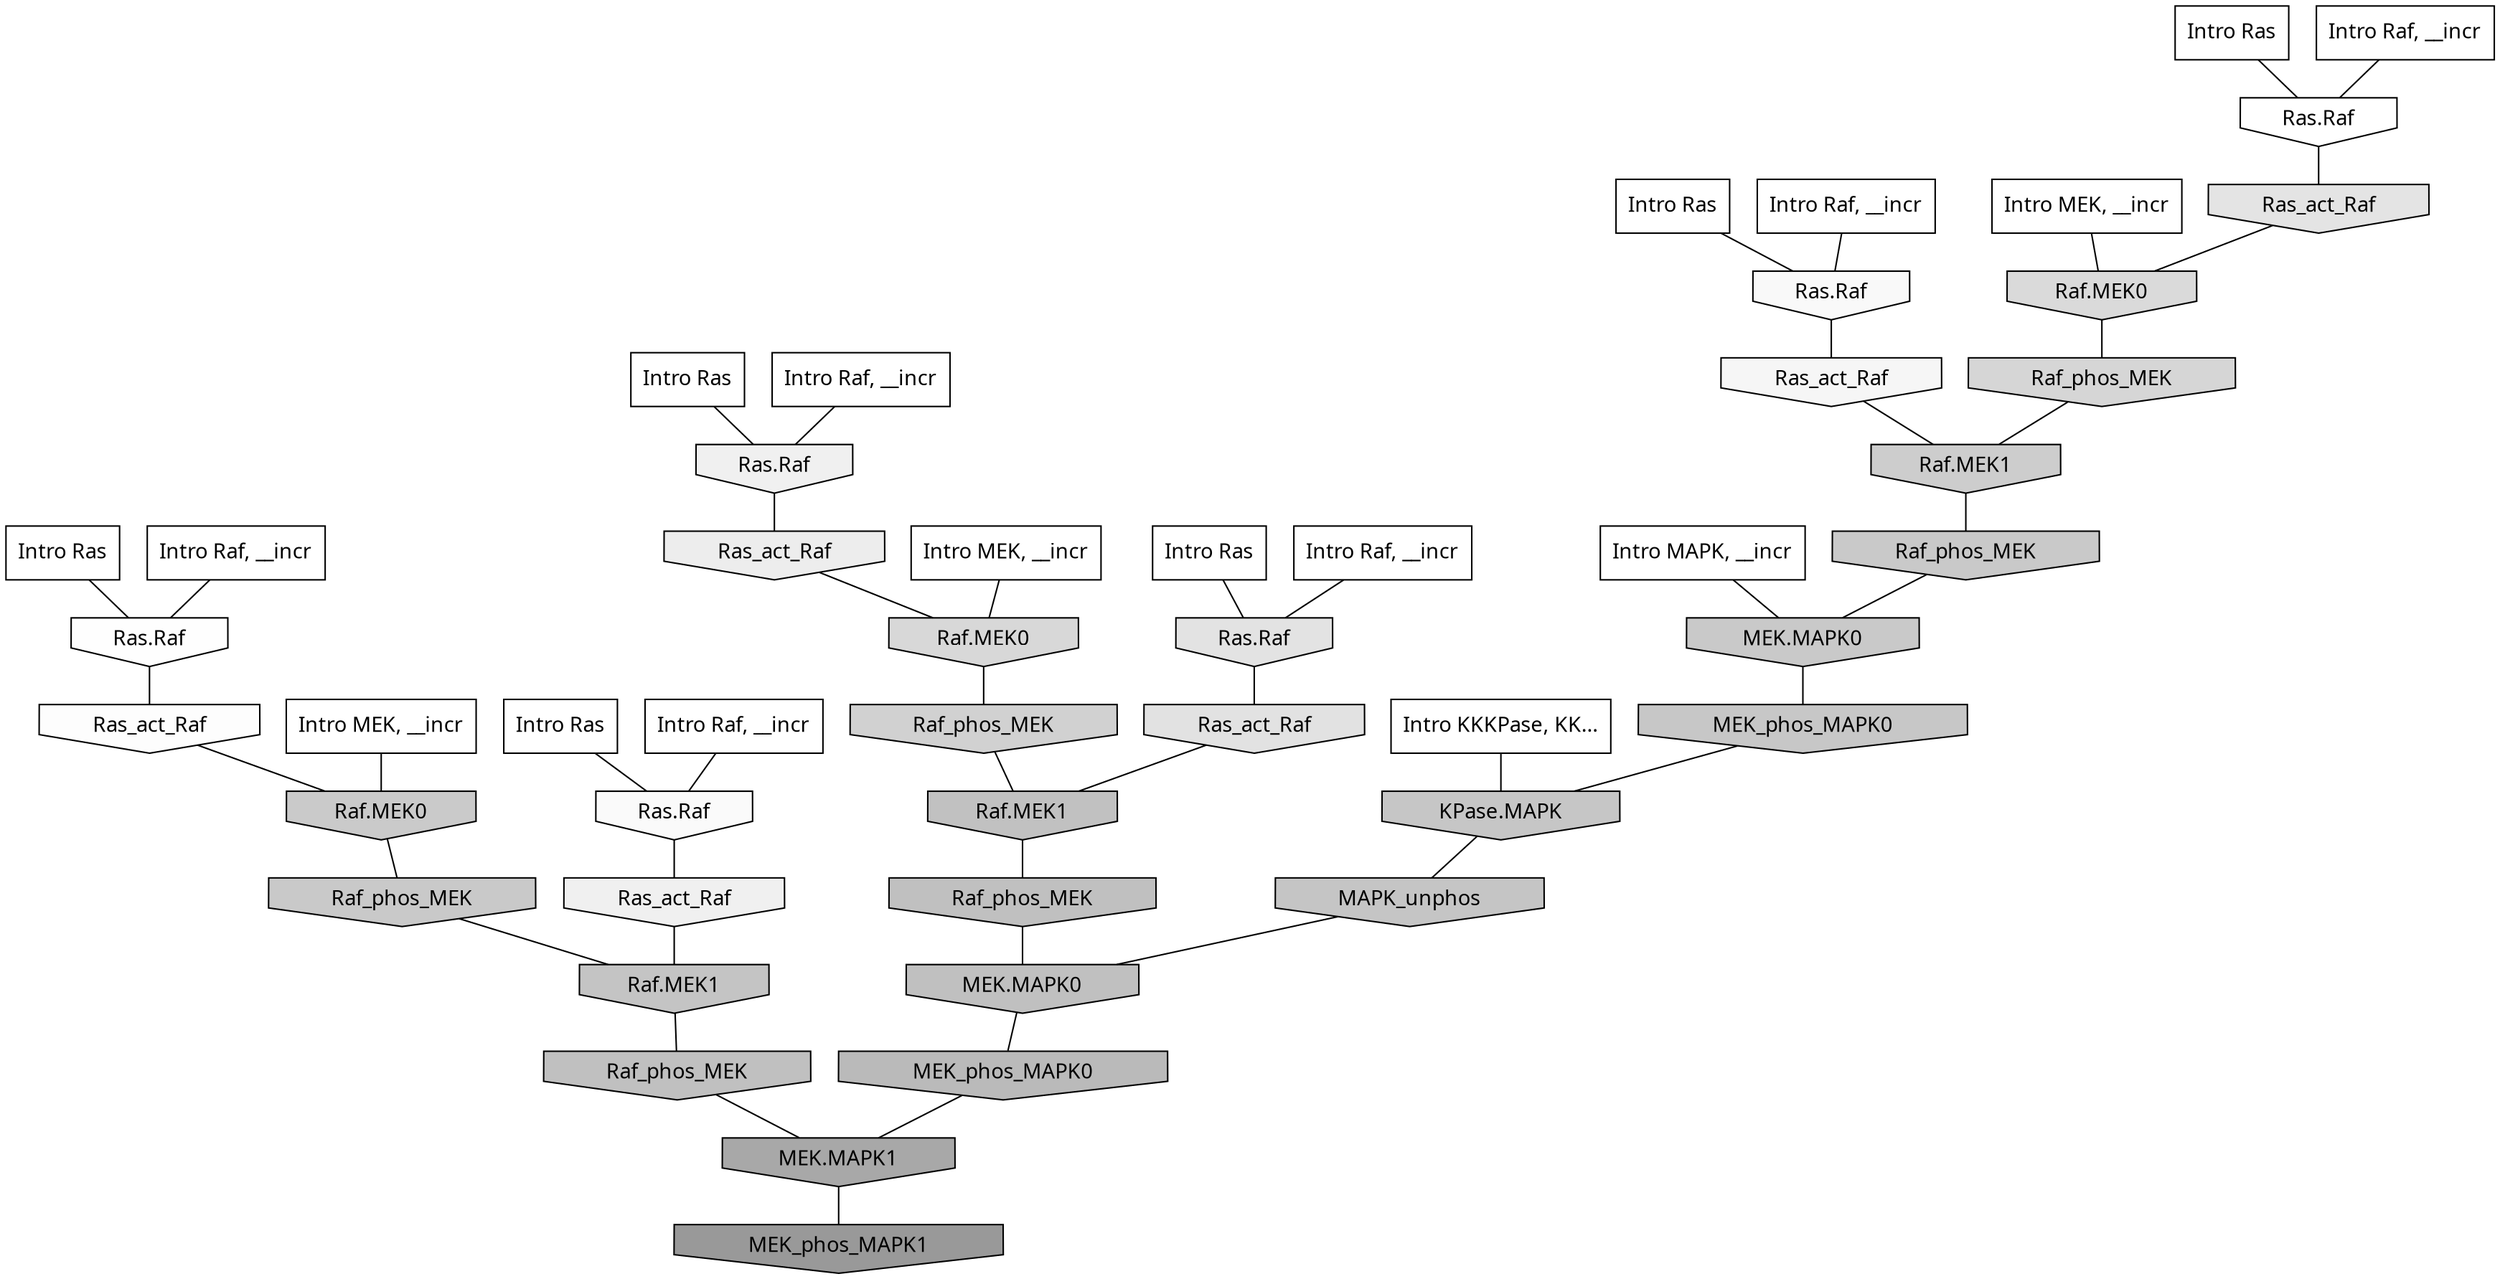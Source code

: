 digraph G{
  rankdir="TB";
  ranksep=0.30;
  node [fontname="CMU Serif"];
  edge [fontname="CMU Serif"];
  
  1 [label="Intro Ras", shape=rectangle, style=filled, fillcolor="0.000 0.000 1.000"]
  
  26 [label="Intro Ras", shape=rectangle, style=filled, fillcolor="0.000 0.000 1.000"]
  
  58 [label="Intro Ras", shape=rectangle, style=filled, fillcolor="0.000 0.000 1.000"]
  
  66 [label="Intro Ras", shape=rectangle, style=filled, fillcolor="0.000 0.000 1.000"]
  
  68 [label="Intro Ras", shape=rectangle, style=filled, fillcolor="0.000 0.000 1.000"]
  
  90 [label="Intro Ras", shape=rectangle, style=filled, fillcolor="0.000 0.000 1.000"]
  
  206 [label="Intro Raf, __incr", shape=rectangle, style=filled, fillcolor="0.000 0.000 1.000"]
  
  254 [label="Intro Raf, __incr", shape=rectangle, style=filled, fillcolor="0.000 0.000 1.000"]
  
  256 [label="Intro Raf, __incr", shape=rectangle, style=filled, fillcolor="0.000 0.000 1.000"]
  
  514 [label="Intro Raf, __incr", shape=rectangle, style=filled, fillcolor="0.000 0.000 1.000"]
  
  942 [label="Intro Raf, __incr", shape=rectangle, style=filled, fillcolor="0.000 0.000 1.000"]
  
  1075 [label="Intro Raf, __incr", shape=rectangle, style=filled, fillcolor="0.000 0.000 1.000"]
  
  1164 [label="Intro MEK, __incr", shape=rectangle, style=filled, fillcolor="0.000 0.000 1.000"]
  
  1563 [label="Intro MEK, __incr", shape=rectangle, style=filled, fillcolor="0.000 0.000 1.000"]
  
  2087 [label="Intro MEK, __incr", shape=rectangle, style=filled, fillcolor="0.000 0.000 1.000"]
  
  2678 [label="Intro MAPK, __incr", shape=rectangle, style=filled, fillcolor="0.000 0.000 1.000"]
  
  3109 [label="Intro KKKPase, KK...", shape=rectangle, style=filled, fillcolor="0.000 0.000 1.000"]
  
  3239 [label="Ras.Raf", shape=invhouse, style=filled, fillcolor="0.000 0.000 1.000"]
  
  3353 [label="Ras.Raf", shape=invhouse, style=filled, fillcolor="0.000 0.000 0.993"]
  
  3356 [label="Ras_act_Raf", shape=invhouse, style=filled, fillcolor="0.000 0.000 0.992"]
  
  3434 [label="Ras.Raf", shape=invhouse, style=filled, fillcolor="0.000 0.000 0.980"]
  
  3478 [label="Ras.Raf", shape=invhouse, style=filled, fillcolor="0.000 0.000 0.976"]
  
  3601 [label="Ras_act_Raf", shape=invhouse, style=filled, fillcolor="0.000 0.000 0.961"]
  
  3836 [label="Ras_act_Raf", shape=invhouse, style=filled, fillcolor="0.000 0.000 0.941"]
  
  3860 [label="Ras.Raf", shape=invhouse, style=filled, fillcolor="0.000 0.000 0.940"]
  
  4089 [label="Ras_act_Raf", shape=invhouse, style=filled, fillcolor="0.000 0.000 0.927"]
  
  4662 [label="Ras_act_Raf", shape=invhouse, style=filled, fillcolor="0.000 0.000 0.891"]
  
  4685 [label="Ras.Raf", shape=invhouse, style=filled, fillcolor="0.000 0.000 0.890"]
  
  4763 [label="Ras_act_Raf", shape=invhouse, style=filled, fillcolor="0.000 0.000 0.885"]
  
  5408 [label="Raf.MEK0", shape=invhouse, style=filled, fillcolor="0.000 0.000 0.852"]
  
  5486 [label="Raf.MEK0", shape=invhouse, style=filled, fillcolor="0.000 0.000 0.847"]
  
  5646 [label="Raf_phos_MEK", shape=invhouse, style=filled, fillcolor="0.000 0.000 0.838"]
  
  6053 [label="Raf_phos_MEK", shape=invhouse, style=filled, fillcolor="0.000 0.000 0.818"]
  
  6472 [label="Raf.MEK1", shape=invhouse, style=filled, fillcolor="0.000 0.000 0.801"]
  
  6717 [label="Raf.MEK0", shape=invhouse, style=filled, fillcolor="0.000 0.000 0.792"]
  
  6819 [label="Raf_phos_MEK", shape=invhouse, style=filled, fillcolor="0.000 0.000 0.789"]
  
  6822 [label="MEK.MAPK0", shape=invhouse, style=filled, fillcolor="0.000 0.000 0.789"]
  
  6835 [label="Raf_phos_MEK", shape=invhouse, style=filled, fillcolor="0.000 0.000 0.789"]
  
  7171 [label="MEK_phos_MAPK0", shape=invhouse, style=filled, fillcolor="0.000 0.000 0.778"]
  
  7255 [label="KPase.MAPK", shape=invhouse, style=filled, fillcolor="0.000 0.000 0.775"]
  
  7412 [label="MAPK_unphos", shape=invhouse, style=filled, fillcolor="0.000 0.000 0.771"]
  
  7504 [label="Raf.MEK1", shape=invhouse, style=filled, fillcolor="0.000 0.000 0.769"]
  
  7889 [label="Raf.MEK1", shape=invhouse, style=filled, fillcolor="0.000 0.000 0.757"]
  
  8041 [label="Raf_phos_MEK", shape=invhouse, style=filled, fillcolor="0.000 0.000 0.753"]
  
  8090 [label="Raf_phos_MEK", shape=invhouse, style=filled, fillcolor="0.000 0.000 0.752"]
  
  8092 [label="MEK.MAPK0", shape=invhouse, style=filled, fillcolor="0.000 0.000 0.752"]
  
  8944 [label="MEK_phos_MAPK0", shape=invhouse, style=filled, fillcolor="0.000 0.000 0.728"]
  
  12843 [label="MEK.MAPK1", shape=invhouse, style=filled, fillcolor="0.000 0.000 0.658"]
  
  16589 [label="MEK_phos_MAPK1", shape=invhouse, style=filled, fillcolor="0.000 0.000 0.600"]
  
  
  12843 -> 16589 [dir=none, color="0.000 0.000 0.000"] 
  8944 -> 12843 [dir=none, color="0.000 0.000 0.000"] 
  8092 -> 8944 [dir=none, color="0.000 0.000 0.000"] 
  8090 -> 8092 [dir=none, color="0.000 0.000 0.000"] 
  8041 -> 12843 [dir=none, color="0.000 0.000 0.000"] 
  7889 -> 8090 [dir=none, color="0.000 0.000 0.000"] 
  7504 -> 8041 [dir=none, color="0.000 0.000 0.000"] 
  7412 -> 8092 [dir=none, color="0.000 0.000 0.000"] 
  7255 -> 7412 [dir=none, color="0.000 0.000 0.000"] 
  7171 -> 7255 [dir=none, color="0.000 0.000 0.000"] 
  6835 -> 7504 [dir=none, color="0.000 0.000 0.000"] 
  6822 -> 7171 [dir=none, color="0.000 0.000 0.000"] 
  6819 -> 6822 [dir=none, color="0.000 0.000 0.000"] 
  6717 -> 6835 [dir=none, color="0.000 0.000 0.000"] 
  6472 -> 6819 [dir=none, color="0.000 0.000 0.000"] 
  6053 -> 7889 [dir=none, color="0.000 0.000 0.000"] 
  5646 -> 6472 [dir=none, color="0.000 0.000 0.000"] 
  5486 -> 6053 [dir=none, color="0.000 0.000 0.000"] 
  5408 -> 5646 [dir=none, color="0.000 0.000 0.000"] 
  4763 -> 7889 [dir=none, color="0.000 0.000 0.000"] 
  4685 -> 4763 [dir=none, color="0.000 0.000 0.000"] 
  4662 -> 5408 [dir=none, color="0.000 0.000 0.000"] 
  4089 -> 5486 [dir=none, color="0.000 0.000 0.000"] 
  3860 -> 4089 [dir=none, color="0.000 0.000 0.000"] 
  3836 -> 7504 [dir=none, color="0.000 0.000 0.000"] 
  3601 -> 6472 [dir=none, color="0.000 0.000 0.000"] 
  3478 -> 3601 [dir=none, color="0.000 0.000 0.000"] 
  3434 -> 3836 [dir=none, color="0.000 0.000 0.000"] 
  3356 -> 6717 [dir=none, color="0.000 0.000 0.000"] 
  3353 -> 3356 [dir=none, color="0.000 0.000 0.000"] 
  3239 -> 4662 [dir=none, color="0.000 0.000 0.000"] 
  3109 -> 7255 [dir=none, color="0.000 0.000 0.000"] 
  2678 -> 6822 [dir=none, color="0.000 0.000 0.000"] 
  2087 -> 5486 [dir=none, color="0.000 0.000 0.000"] 
  1563 -> 5408 [dir=none, color="0.000 0.000 0.000"] 
  1164 -> 6717 [dir=none, color="0.000 0.000 0.000"] 
  1075 -> 3478 [dir=none, color="0.000 0.000 0.000"] 
  942 -> 3353 [dir=none, color="0.000 0.000 0.000"] 
  514 -> 3860 [dir=none, color="0.000 0.000 0.000"] 
  256 -> 4685 [dir=none, color="0.000 0.000 0.000"] 
  254 -> 3239 [dir=none, color="0.000 0.000 0.000"] 
  206 -> 3434 [dir=none, color="0.000 0.000 0.000"] 
  90 -> 4685 [dir=none, color="0.000 0.000 0.000"] 
  68 -> 3478 [dir=none, color="0.000 0.000 0.000"] 
  66 -> 3239 [dir=none, color="0.000 0.000 0.000"] 
  58 -> 3353 [dir=none, color="0.000 0.000 0.000"] 
  26 -> 3434 [dir=none, color="0.000 0.000 0.000"] 
  1 -> 3860 [dir=none, color="0.000 0.000 0.000"] 
  
  }
